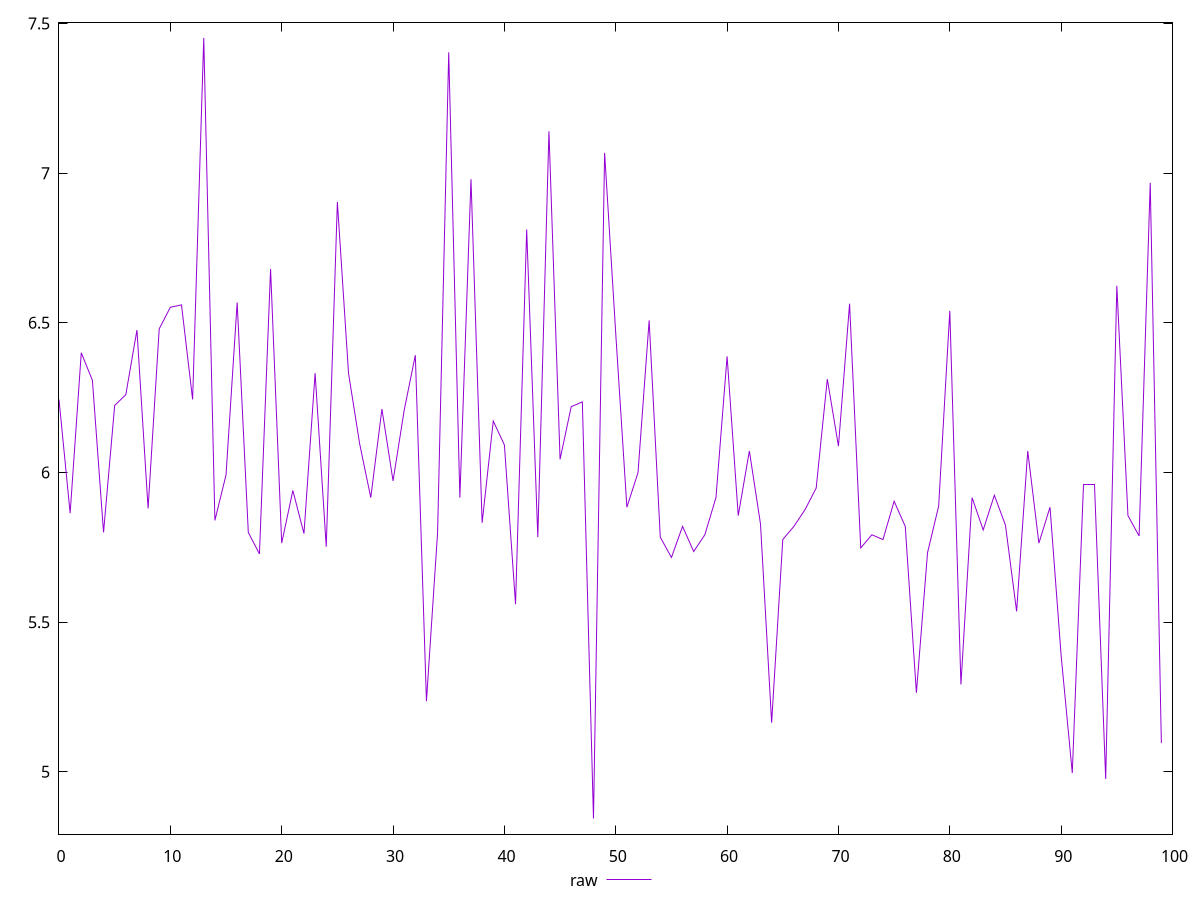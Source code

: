 reset
set terminal svg size 640, 490 enhanced background rgb 'white'
set output "report_00007_2020-12-11T15:55:29.892Z/bootup-time/samples/empty/raw/values.svg"

$raw <<EOF
0 6.2440000000000015
1 5.864000000000001
2 6.3999999999999995
3 6.308000000000002
4 5.800000000000001
5 6.224
6 6.26
7 6.476000000000001
8 5.880000000000001
9 6.480000000000001
10 6.5520000000000005
11 6.560000000000001
12 6.244000000000001
13 7.452000000000001
14 5.840000000000001
15 5.992000000000001
16 6.568
17 5.800000000000002
18 5.728000000000001
19 6.68
20 5.764000000000001
21 5.94
22 5.796
23 6.332000000000001
24 5.752000000000001
25 6.904
26 6.332000000000002
27 6.096000000000001
28 5.916000000000001
29 6.212000000000001
30 5.972000000000001
31 6.208000000000001
32 6.392
33 5.236000000000001
34 5.800000000000001
35 7.404
36 5.916
37 6.98
38 5.832000000000001
39 6.1720000000000015
40 6.0920000000000005
41 5.560000000000001
42 6.812
43 5.784000000000002
44 7.14
45 6.0440000000000005
46 6.220000000000001
47 6.236000000000001
48 4.844000000000001
49 7.0680000000000005
50 6.464
51 5.884000000000001
52 6
53 6.508000000000001
54 5.784000000000001
55 5.716000000000001
56 5.820000000000001
57 5.736000000000001
58 5.792000000000001
59 5.916000000000001
60 6.388
61 5.856000000000001
62 6.072
63 5.828
64 5.164000000000001
65 5.776000000000002
66 5.82
67 5.876
68 5.948
69 6.312
70 6.088000000000001
71 6.564000000000001
72 5.748000000000001
73 5.792000000000001
74 5.776000000000001
75 5.904
76 5.820000000000001
77 5.264
78 5.732000000000001
79 5.888
80 6.54
81 5.292
82 5.916000000000001
83 5.808000000000002
84 5.924
85 5.824
86 5.536000000000001
87 6.072
88 5.764
89 5.884000000000001
90 5.388000000000001
91 4.996
92 5.960000000000001
93 5.960000000000001
94 4.976000000000001
95 6.6240000000000006
96 5.856000000000001
97 5.788000000000001
98 6.968000000000001
99 5.096000000000001
EOF

set key outside below
set yrange [4.791840000000001:7.504160000000001]

plot \
  $raw title "raw" with line, \


reset